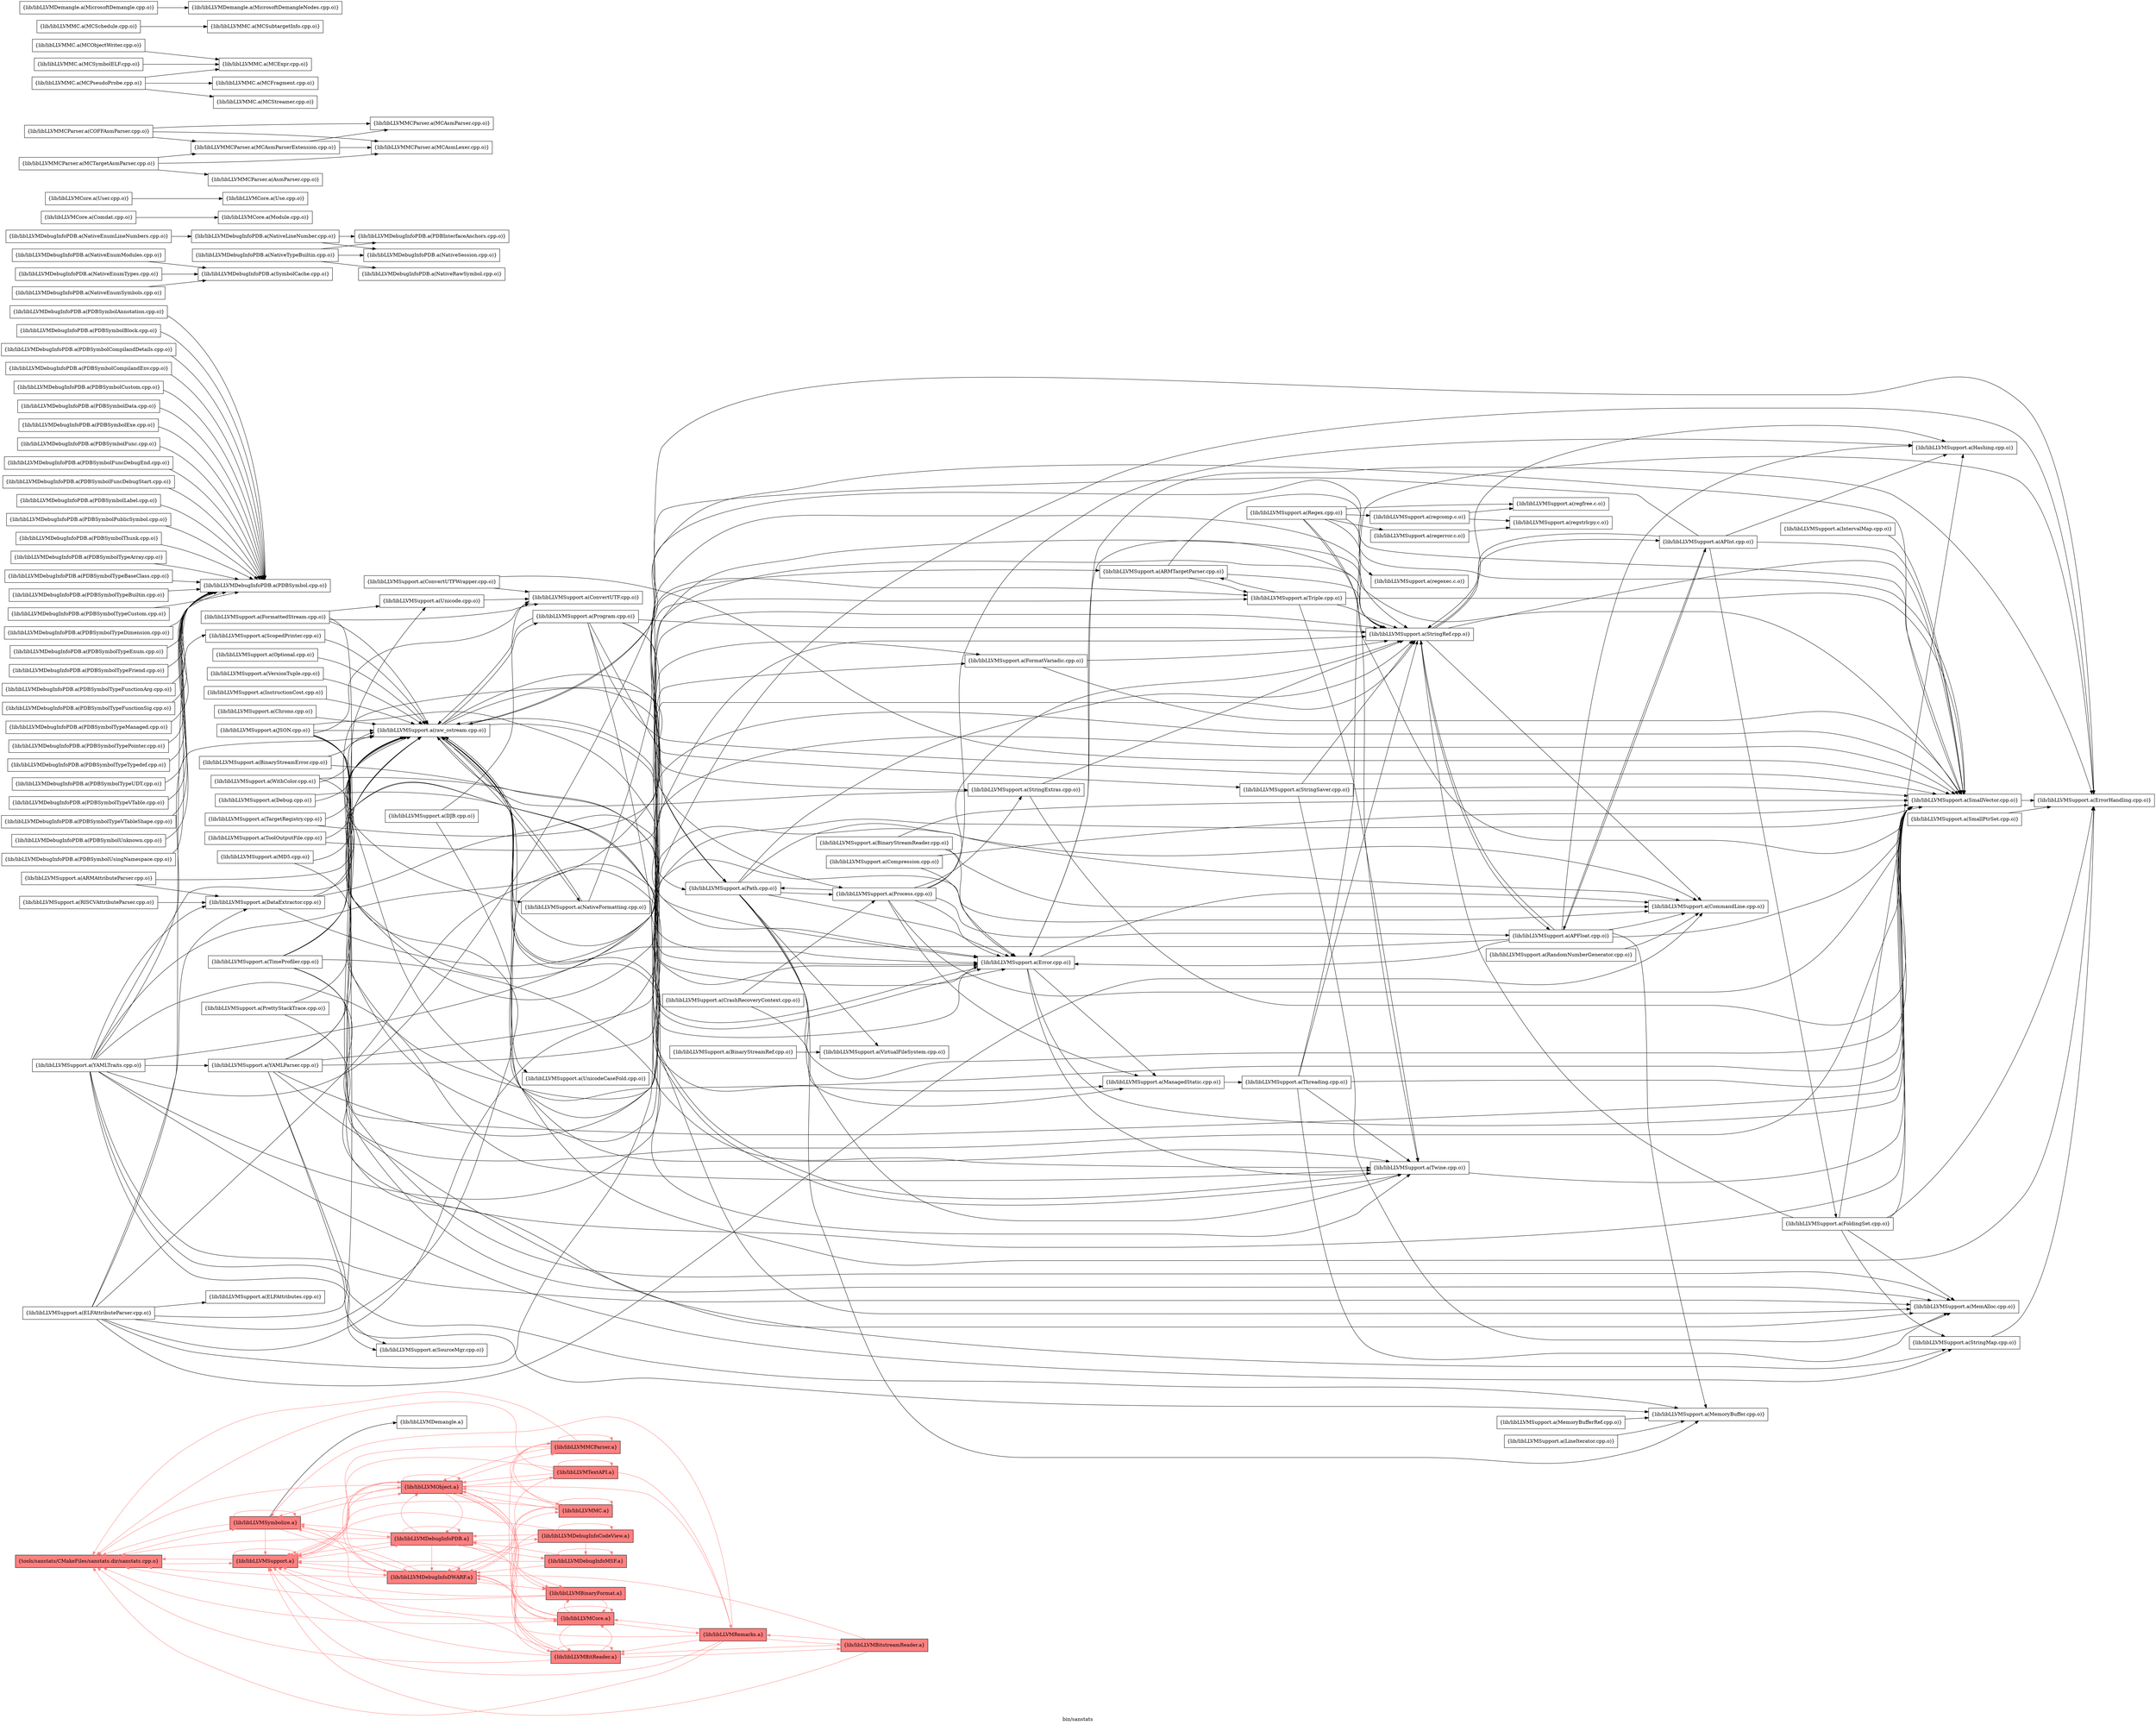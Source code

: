 digraph "bin/sanstats" {
	label="bin/sanstats";
	rankdir="LR"
	{ rank=same; Node0x55cd083f93f8;  }
	{ rank=same; Node0x55cd083f9f88; Node0x55cd083f7c38;  }
	{ rank=same; Node0x55cd083f82c8; Node0x55cd083f8818; Node0x55cd083fbab8; Node0x55cd083f2c38;  }
	{ rank=same; Node0x55cd083f4588; Node0x55cd083fb018; Node0x55cd083fb4c8; Node0x55cd083f8cc8; Node0x55cd083fc008; Node0x55cd083fc558; Node0x55cd083faac8; Node0x55cd083f4038;  }

	Node0x55cd083f93f8 [shape=record,shape=box,style=filled,fillcolor="1.000000 0.5 1",group=1,label="{tools/sanstats/CMakeFiles/sanstats.dir/sanstats.cpp.o}"];
	Node0x55cd083f93f8 -> Node0x55cd083f9f88[color="1.000000 0.5 1"];
	Node0x55cd083f93f8 -> Node0x55cd083f7c38[color="1.000000 0.5 1"];
	Node0x55cd083f9f88 [shape=record,shape=box,style=filled,fillcolor="1.000000 0.5 1",group=1,label="{lib/libLLVMSupport.a}"];
	Node0x55cd083f9f88 -> Node0x55cd083f93f8[color="1.000000 0.5 1"];
	Node0x55cd083f9f88 -> Node0x55cd083f9f88[color="1.000000 0.5 1"];
	Node0x55cd083f9f88 -> Node0x55cd083f82c8[color="1.000000 0.5 1"];
	Node0x55cd083f9f88 -> Node0x55cd083f8818[color="1.000000 0.5 1"];
	Node0x55cd083f9f88 -> Node0x55cd083fbab8[color="1.000000 0.5 1"];
	Node0x55cd083f7c38 [shape=record,shape=box,style=filled,fillcolor="1.000000 0.5 1",group=1,label="{lib/libLLVMSymbolize.a}"];
	Node0x55cd083f7c38 -> Node0x55cd083f93f8[color="1.000000 0.5 1"];
	Node0x55cd083f7c38 -> Node0x55cd083f9f88[color="1.000000 0.5 1"];
	Node0x55cd083f7c38 -> Node0x55cd083f7c38[color="1.000000 0.5 1"];
	Node0x55cd083f7c38 -> Node0x55cd083f82c8[color="1.000000 0.5 1"];
	Node0x55cd083f7c38 -> Node0x55cd083fbab8[color="1.000000 0.5 1"];
	Node0x55cd083f7c38 -> Node0x55cd083f8818[color="1.000000 0.5 1"];
	Node0x55cd083f7c38 -> Node0x55cd083f2c38;
	Node0x55cd083fc198 [shape=record,shape=box,group=0,label="{lib/libLLVMSupport.a(ConvertUTFWrapper.cpp.o)}"];
	Node0x55cd083fc198 -> Node0x55cd083fbf18;
	Node0x55cd083fc198 -> Node0x55cd083f9038;
	Node0x55cd083fbf18 [shape=record,shape=box,group=0,label="{lib/libLLVMSupport.a(ConvertUTF.cpp.o)}"];
	Node0x55cd083f9038 [shape=record,shape=box,group=0,label="{lib/libLLVMSupport.a(SmallVector.cpp.o)}"];
	Node0x55cd083f9038 -> Node0x55cd083f8ea8;
	Node0x55cd083f3d18 [shape=record,shape=box,group=0,label="{lib/libLLVMSupport.a(Error.cpp.o)}"];
	Node0x55cd083f3d18 -> Node0x55cd083fa618;
	Node0x55cd083f3d18 -> Node0x55cd083f8ea8;
	Node0x55cd083f3d18 -> Node0x55cd083f80e8;
	Node0x55cd083f3d18 -> Node0x55cd083f9038;
	Node0x55cd083f3d18 -> Node0x55cd083f46c8;
	Node0x55cd083f3d18 -> Node0x55cd083f7648;
	Node0x55cd083fa618 [shape=record,shape=box,group=0,label="{lib/libLLVMSupport.a(CommandLine.cpp.o)}"];
	Node0x55cd083f8ea8 [shape=record,shape=box,group=0,label="{lib/libLLVMSupport.a(ErrorHandling.cpp.o)}"];
	Node0x55cd083f80e8 [shape=record,shape=box,group=0,label="{lib/libLLVMSupport.a(ManagedStatic.cpp.o)}"];
	Node0x55cd083f80e8 -> Node0x55cd083fb3d8;
	Node0x55cd083f46c8 [shape=record,shape=box,group=0,label="{lib/libLLVMSupport.a(raw_ostream.cpp.o)}"];
	Node0x55cd083f46c8 -> Node0x55cd083fa618;
	Node0x55cd083f46c8 -> Node0x55cd083f3d18;
	Node0x55cd083f46c8 -> Node0x55cd083f8ea8;
	Node0x55cd083f46c8 -> Node0x55cd083f9038;
	Node0x55cd083f46c8 -> Node0x55cd083f3ef8;
	Node0x55cd083f46c8 -> Node0x55cd083f4b78;
	Node0x55cd083f46c8 -> Node0x55cd083f3db8;
	Node0x55cd083f46c8 -> Node0x55cd083fc5a8;
	Node0x55cd083f46c8 -> Node0x55cd083fb428;
	Node0x55cd083f46c8 -> Node0x55cd083f7648;
	Node0x55cd083f7648 [shape=record,shape=box,group=0,label="{lib/libLLVMSupport.a(Twine.cpp.o)}"];
	Node0x55cd083f7648 -> Node0x55cd083f9038;
	Node0x55cd083f7648 -> Node0x55cd083f46c8;
	Node0x55cd083f87c8 [shape=record,shape=box,group=0,label="{lib/libLLVMSupport.a(Debug.cpp.o)}"];
	Node0x55cd083f87c8 -> Node0x55cd083f80e8;
	Node0x55cd083f87c8 -> Node0x55cd083f46c8;
	Node0x55cd083fb3d8 [shape=record,shape=box,group=0,label="{lib/libLLVMSupport.a(Threading.cpp.o)}"];
	Node0x55cd083fb3d8 -> Node0x55cd083f8ea8;
	Node0x55cd083fb3d8 -> Node0x55cd083f7b48;
	Node0x55cd083fb3d8 -> Node0x55cd083f9038;
	Node0x55cd083fb3d8 -> Node0x55cd083fa528;
	Node0x55cd083fb3d8 -> Node0x55cd083f7648;
	Node0x55cd083f89f8 [shape=record,shape=box,group=0,label="{lib/libLLVMSupport.a(SmallPtrSet.cpp.o)}"];
	Node0x55cd083f89f8 -> Node0x55cd083f8ea8;
	Node0x55cd083f9768 [shape=record,shape=box,group=0,label="{lib/libLLVMSupport.a(StringMap.cpp.o)}"];
	Node0x55cd083f9768 -> Node0x55cd083f8ea8;
	Node0x55cd083f9fd8 [shape=record,shape=box,group=0,label="{lib/libLLVMSupport.a(StringSaver.cpp.o)}"];
	Node0x55cd083f9fd8 -> Node0x55cd083f7b48;
	Node0x55cd083f9fd8 -> Node0x55cd083f9038;
	Node0x55cd083f9fd8 -> Node0x55cd083fa528;
	Node0x55cd083f7b48 [shape=record,shape=box,group=0,label="{lib/libLLVMSupport.a(MemAlloc.cpp.o)}"];
	Node0x55cd083fa528 [shape=record,shape=box,group=0,label="{lib/libLLVMSupport.a(StringRef.cpp.o)}"];
	Node0x55cd083fa528 -> Node0x55cd083fa618;
	Node0x55cd083fa528 -> Node0x55cd083f3d18;
	Node0x55cd083fa528 -> Node0x55cd083f9038;
	Node0x55cd083fa528 -> Node0x55cd083fae88;
	Node0x55cd083fa528 -> Node0x55cd083f4998;
	Node0x55cd083fa528 -> Node0x55cd083f3a98;
	Node0x55cd083fae88 [shape=record,shape=box,group=0,label="{lib/libLLVMSupport.a(APFloat.cpp.o)}"];
	Node0x55cd083fae88 -> Node0x55cd083fa618;
	Node0x55cd083fae88 -> Node0x55cd083f3d18;
	Node0x55cd083fae88 -> Node0x55cd083f8278;
	Node0x55cd083fae88 -> Node0x55cd083f9038;
	Node0x55cd083fae88 -> Node0x55cd083fa528;
	Node0x55cd083fae88 -> Node0x55cd083f46c8;
	Node0x55cd083fae88 -> Node0x55cd083f4998;
	Node0x55cd083fae88 -> Node0x55cd083f3a98;
	Node0x55cd083f4998 [shape=record,shape=box,group=0,label="{lib/libLLVMSupport.a(APInt.cpp.o)}"];
	Node0x55cd083f4998 -> Node0x55cd083f9038;
	Node0x55cd083f4998 -> Node0x55cd083fa528;
	Node0x55cd083f4998 -> Node0x55cd083fae88;
	Node0x55cd083f4998 -> Node0x55cd083f46c8;
	Node0x55cd083f4998 -> Node0x55cd083f4218;
	Node0x55cd083f4998 -> Node0x55cd083f3a98;
	Node0x55cd083f3a98 [shape=record,shape=box,group=0,label="{lib/libLLVMSupport.a(Hashing.cpp.o)}"];
	Node0x55cd083f8278 [shape=record,shape=box,group=0,label="{lib/libLLVMSupport.a(MemoryBuffer.cpp.o)}"];
	Node0x55cd083f4218 [shape=record,shape=box,group=0,label="{lib/libLLVMSupport.a(FoldingSet.cpp.o)}"];
	Node0x55cd083f4218 -> Node0x55cd083f8ea8;
	Node0x55cd083f4218 -> Node0x55cd083f7b48;
	Node0x55cd083f4218 -> Node0x55cd083f9038;
	Node0x55cd083f4218 -> Node0x55cd083f9768;
	Node0x55cd083f4218 -> Node0x55cd083fa528;
	Node0x55cd083f4218 -> Node0x55cd083f3a98;
	Node0x55cd083f3318 [shape=record,shape=box,group=0,label="{lib/libLLVMSupport.a(Triple.cpp.o)}"];
	Node0x55cd083f3318 -> Node0x55cd083f9038;
	Node0x55cd083f3318 -> Node0x55cd083fa528;
	Node0x55cd083f3318 -> Node0x55cd083f2e68;
	Node0x55cd083f3318 -> Node0x55cd083f7648;
	Node0x55cd083f2e68 [shape=record,shape=box,group=0,label="{lib/libLLVMSupport.a(ARMTargetParser.cpp.o)}"];
	Node0x55cd083f2e68 -> Node0x55cd083f9038;
	Node0x55cd083f2e68 -> Node0x55cd083fa528;
	Node0x55cd083f2e68 -> Node0x55cd083f3318;
	Node0x55cd083f60b8 [shape=record,shape=box,group=0,label="{lib/libLLVMSupport.a(WithColor.cpp.o)}"];
	Node0x55cd083f60b8 -> Node0x55cd083fa618;
	Node0x55cd083f60b8 -> Node0x55cd083f3d18;
	Node0x55cd083f60b8 -> Node0x55cd083f46c8;
	Node0x55cd083f5938 [shape=record,shape=box,group=0,label="{lib/libLLVMSupport.a(YAMLParser.cpp.o)}"];
	Node0x55cd083f5938 -> Node0x55cd083f8ea8;
	Node0x55cd083f5938 -> Node0x55cd083f7b48;
	Node0x55cd083f5938 -> Node0x55cd083f8278;
	Node0x55cd083f5938 -> Node0x55cd083f9038;
	Node0x55cd083f5938 -> Node0x55cd083fa528;
	Node0x55cd083f5938 -> Node0x55cd083f46c8;
	Node0x55cd083f5938 -> Node0x55cd083f66f8;
	Node0x55cd083f5938 -> Node0x55cd083fa2f8;
	Node0x55cd083f66f8 [shape=record,shape=box,group=0,label="{lib/libLLVMSupport.a(SourceMgr.cpp.o)}"];
	Node0x55cd083fa2f8 [shape=record,shape=box,group=0,label="{lib/libLLVMSupport.a(Unicode.cpp.o)}"];
	Node0x55cd083fa2f8 -> Node0x55cd083fbf18;
	Node0x55cd083f3ef8 [shape=record,shape=box,group=0,label="{lib/libLLVMSupport.a(NativeFormatting.cpp.o)}"];
	Node0x55cd083f3ef8 -> Node0x55cd083f9038;
	Node0x55cd083f3ef8 -> Node0x55cd083f46c8;
	Node0x55cd083f4b78 [shape=record,shape=box,group=0,label="{lib/libLLVMSupport.a(FormatVariadic.cpp.o)}"];
	Node0x55cd083f4b78 -> Node0x55cd083f9038;
	Node0x55cd083f4b78 -> Node0x55cd083fa528;
	Node0x55cd083f3db8 [shape=record,shape=box,group=0,label="{lib/libLLVMSupport.a(Path.cpp.o)}"];
	Node0x55cd083f3db8 -> Node0x55cd083fa618;
	Node0x55cd083f3db8 -> Node0x55cd083f3d18;
	Node0x55cd083f3db8 -> Node0x55cd083f8278;
	Node0x55cd083f3db8 -> Node0x55cd083f9038;
	Node0x55cd083f3db8 -> Node0x55cd083fa528;
	Node0x55cd083f3db8 -> Node0x55cd083fc5a8;
	Node0x55cd083f3db8 -> Node0x55cd083f7648;
	Node0x55cd083f3db8 -> Node0x55cd083f6e28;
	Node0x55cd083fc5a8 [shape=record,shape=box,group=0,label="{lib/libLLVMSupport.a(Process.cpp.o)}"];
	Node0x55cd083fc5a8 -> Node0x55cd083f3d18;
	Node0x55cd083fc5a8 -> Node0x55cd083f80e8;
	Node0x55cd083fc5a8 -> Node0x55cd083f9038;
	Node0x55cd083fc5a8 -> Node0x55cd083fa528;
	Node0x55cd083fc5a8 -> Node0x55cd083fae88;
	Node0x55cd083fc5a8 -> Node0x55cd083f3db8;
	Node0x55cd083fc5a8 -> Node0x55cd083fc058;
	Node0x55cd083fc5a8 -> Node0x55cd083f3a98;
	Node0x55cd083fb428 [shape=record,shape=box,group=0,label="{lib/libLLVMSupport.a(Program.cpp.o)}"];
	Node0x55cd083fb428 -> Node0x55cd083f7b48;
	Node0x55cd083fb428 -> Node0x55cd083f9038;
	Node0x55cd083fb428 -> Node0x55cd083f9fd8;
	Node0x55cd083fb428 -> Node0x55cd083fa528;
	Node0x55cd083fb428 -> Node0x55cd083f46c8;
	Node0x55cd083fb428 -> Node0x55cd083f3db8;
	Node0x55cd083fb428 -> Node0x55cd083fc058;
	Node0x55cd083f6e28 [shape=record,shape=box,group=0,label="{lib/libLLVMSupport.a(VirtualFileSystem.cpp.o)}"];
	Node0x55cd083f3688 [shape=record,shape=box,group=0,label="{lib/libLLVMSupport.a(MD5.cpp.o)}"];
	Node0x55cd083f3688 -> Node0x55cd083f9038;
	Node0x55cd083f3688 -> Node0x55cd083f46c8;
	Node0x55cd083fc058 [shape=record,shape=box,group=0,label="{lib/libLLVMSupport.a(StringExtras.cpp.o)}"];
	Node0x55cd083fc058 -> Node0x55cd083f9038;
	Node0x55cd083fc058 -> Node0x55cd083fa528;
	Node0x55cd083fc058 -> Node0x55cd083f46c8;
	Node0x55cd083fb888 [shape=record,shape=box,group=0,label="{lib/libLLVMSupport.a(CrashRecoveryContext.cpp.o)}"];
	Node0x55cd083fb888 -> Node0x55cd083f80e8;
	Node0x55cd083fb888 -> Node0x55cd083fc5a8;
	Node0x55cd083f82c8 [shape=record,shape=box,style=filled,fillcolor="1.000000 0.5 1",group=1,label="{lib/libLLVMDebugInfoDWARF.a}"];
	Node0x55cd083f82c8 -> Node0x55cd083f9f88[color="1.000000 0.5 1"];
	Node0x55cd083f82c8 -> Node0x55cd083f7c38[color="1.000000 0.5 1"];
	Node0x55cd083f82c8 -> Node0x55cd083f82c8[color="1.000000 0.5 1"];
	Node0x55cd083f82c8 -> Node0x55cd083fbab8[color="1.000000 0.5 1"];
	Node0x55cd083f82c8 -> Node0x55cd083f4588[color="1.000000 0.5 1"];
	Node0x55cd083f82c8 -> Node0x55cd083f93f8[color="1.000000 0.5 1"];
	Node0x55cd083f82c8 -> Node0x55cd083fb018[color="1.000000 0.5 1"];
	Node0x55cd083fbab8 [shape=record,shape=box,style=filled,fillcolor="1.000000 0.5 1",group=1,label="{lib/libLLVMObject.a}"];
	Node0x55cd083fbab8 -> Node0x55cd083f93f8[color="1.000000 0.5 1"];
	Node0x55cd083fbab8 -> Node0x55cd083f9f88[color="1.000000 0.5 1"];
	Node0x55cd083fbab8 -> Node0x55cd083fbab8[color="1.000000 0.5 1"];
	Node0x55cd083fbab8 -> Node0x55cd083f4588[color="1.000000 0.5 1"];
	Node0x55cd083fbab8 -> Node0x55cd083f7c38[color="1.000000 0.5 1"];
	Node0x55cd083fbab8 -> Node0x55cd083f8818[color="1.000000 0.5 1"];
	Node0x55cd083fbab8 -> Node0x55cd083f82c8[color="1.000000 0.5 1"];
	Node0x55cd083fbab8 -> Node0x55cd083fb018[color="1.000000 0.5 1"];
	Node0x55cd083fbab8 -> Node0x55cd083fc008[color="1.000000 0.5 1"];
	Node0x55cd083fbab8 -> Node0x55cd083fc558[color="1.000000 0.5 1"];
	Node0x55cd083fbab8 -> Node0x55cd083faac8[color="1.000000 0.5 1"];
	Node0x55cd083fbab8 -> Node0x55cd083f4038[color="1.000000 0.5 1"];
	Node0x55cd083f8818 [shape=record,shape=box,style=filled,fillcolor="1.000000 0.5 1",group=1,label="{lib/libLLVMDebugInfoPDB.a}"];
	Node0x55cd083f8818 -> Node0x55cd083f9f88[color="1.000000 0.5 1"];
	Node0x55cd083f8818 -> Node0x55cd083f8818[color="1.000000 0.5 1"];
	Node0x55cd083f8818 -> Node0x55cd083fbab8[color="1.000000 0.5 1"];
	Node0x55cd083f8818 -> Node0x55cd083f93f8[color="1.000000 0.5 1"];
	Node0x55cd083f8818 -> Node0x55cd083f7c38[color="1.000000 0.5 1"];
	Node0x55cd083f8818 -> Node0x55cd083f4588[color="1.000000 0.5 1"];
	Node0x55cd083f8818 -> Node0x55cd083f82c8[color="1.000000 0.5 1"];
	Node0x55cd083f8818 -> Node0x55cd083fb4c8[color="1.000000 0.5 1"];
	Node0x55cd083f8818 -> Node0x55cd083f8cc8[color="1.000000 0.5 1"];
	Node0x55cd083f2c38 [shape=record,shape=box,group=0,label="{lib/libLLVMDemangle.a}"];
	Node0x55cd083fa2a8 [shape=record,shape=box,group=0,label="{lib/libLLVMSupport.a(DataExtractor.cpp.o)}"];
	Node0x55cd083fa2a8 -> Node0x55cd083f3d18;
	Node0x55cd083fa2a8 -> Node0x55cd083fa528;
	Node0x55cd083fa2a8 -> Node0x55cd083f46c8;
	Node0x55cd083f4588 [shape=record,shape=box,style=filled,fillcolor="1.000000 0.5 1",group=1,label="{lib/libLLVMBinaryFormat.a}"];
	Node0x55cd083f4588 -> Node0x55cd083fc558[color="1.000000 0.5 1"];
	Node0x55cd083f4588 -> Node0x55cd083f93f8[color="1.000000 0.5 1"];
	Node0x55cd083f4588 -> Node0x55cd083f9f88[color="1.000000 0.5 1"];
	Node0x55cd083f8c78 [shape=record,shape=box,group=0,label="{lib/libLLVMSupport.a(TargetRegistry.cpp.o)}"];
	Node0x55cd083f8c78 -> Node0x55cd083f46c8;
	Node0x55cd083f8c78 -> Node0x55cd083f3318;
	Node0x55cd083f7dc8 [shape=record,shape=box,group=0,label="{lib/libLLVMSupport.a(ScopedPrinter.cpp.o)}"];
	Node0x55cd083f7dc8 -> Node0x55cd083f46c8;
	Node0x55cd083f97b8 [shape=record,shape=box,group=0,label="{lib/libLLVMSupport.a(DJB.cpp.o)}"];
	Node0x55cd083f97b8 -> Node0x55cd083fbf18;
	Node0x55cd083f97b8 -> Node0x55cd083fb1f8;
	Node0x55cd083fb1f8 [shape=record,shape=box,group=0,label="{lib/libLLVMSupport.a(UnicodeCaseFold.cpp.o)}"];
	Node0x55cd083fb018 [shape=record,shape=box,style=filled,fillcolor="1.000000 0.5 1",group=1,label="{lib/libLLVMMC.a}"];
	Node0x55cd083fb018 -> Node0x55cd083f9f88[color="1.000000 0.5 1"];
	Node0x55cd083fb018 -> Node0x55cd083f82c8[color="1.000000 0.5 1"];
	Node0x55cd083fb018 -> Node0x55cd083fbab8[color="1.000000 0.5 1"];
	Node0x55cd083fb018 -> Node0x55cd083fb018[color="1.000000 0.5 1"];
	Node0x55cd083fb018 -> Node0x55cd083faac8[color="1.000000 0.5 1"];
	Node0x55cd083fb018 -> Node0x55cd083f4588[color="1.000000 0.5 1"];
	Node0x55cd083f9cb8 [shape=record,shape=box,group=0,label="{lib/libLLVMSupport.a(Optional.cpp.o)}"];
	Node0x55cd083f9cb8 -> Node0x55cd083f46c8;
	Node0x55cd083f3bd8 [shape=record,shape=box,group=0,label="{lib/libLLVMDebugInfoPDB.a(PDBSymbolAnnotation.cpp.o)}"];
	Node0x55cd083f3bd8 -> Node0x55cd083f6978;
	Node0x55cd083f6978 [shape=record,shape=box,group=0,label="{lib/libLLVMDebugInfoPDB.a(PDBSymbol.cpp.o)}"];
	Node0x55cd083f3908 [shape=record,shape=box,group=0,label="{lib/libLLVMDebugInfoPDB.a(PDBSymbolBlock.cpp.o)}"];
	Node0x55cd083f3908 -> Node0x55cd083f6978;
	Node0x55cd083f7a08 [shape=record,shape=box,group=0,label="{lib/libLLVMDebugInfoPDB.a(PDBSymbolCompilandDetails.cpp.o)}"];
	Node0x55cd083f7a08 -> Node0x55cd083f6978;
	Node0x55cd083f6ce8 [shape=record,shape=box,group=0,label="{lib/libLLVMDebugInfoPDB.a(PDBSymbolCompilandEnv.cpp.o)}"];
	Node0x55cd083f6ce8 -> Node0x55cd083f6978;
	Node0x55cd083f6ab8 [shape=record,shape=box,group=0,label="{lib/libLLVMDebugInfoPDB.a(PDBSymbolCustom.cpp.o)}"];
	Node0x55cd083f6ab8 -> Node0x55cd083f6978;
	Node0x55cd083f6478 [shape=record,shape=box,group=0,label="{lib/libLLVMDebugInfoPDB.a(PDBSymbolData.cpp.o)}"];
	Node0x55cd083f6478 -> Node0x55cd083f6978;
	Node0x55cd083f57f8 [shape=record,shape=box,group=0,label="{lib/libLLVMDebugInfoPDB.a(PDBSymbolExe.cpp.o)}"];
	Node0x55cd083f57f8 -> Node0x55cd083f6978;
	Node0x55cd083f55c8 [shape=record,shape=box,group=0,label="{lib/libLLVMDebugInfoPDB.a(PDBSymbolFunc.cpp.o)}"];
	Node0x55cd083f55c8 -> Node0x55cd083f6978;
	Node0x55cd083f9c68 [shape=record,shape=box,group=0,label="{lib/libLLVMDebugInfoPDB.a(PDBSymbolFuncDebugEnd.cpp.o)}"];
	Node0x55cd083f9c68 -> Node0x55cd083f6978;
	Node0x55cd083f9448 [shape=record,shape=box,group=0,label="{lib/libLLVMDebugInfoPDB.a(PDBSymbolFuncDebugStart.cpp.o)}"];
	Node0x55cd083f9448 -> Node0x55cd083f6978;
	Node0x55cd083f8138 [shape=record,shape=box,group=0,label="{lib/libLLVMDebugInfoPDB.a(PDBSymbolLabel.cpp.o)}"];
	Node0x55cd083f8138 -> Node0x55cd083f6978;
	Node0x55cd083f88b8 [shape=record,shape=box,group=0,label="{lib/libLLVMDebugInfoPDB.a(PDBSymbolPublicSymbol.cpp.o)}"];
	Node0x55cd083f88b8 -> Node0x55cd083f6978;
	Node0x55cd083f8ef8 [shape=record,shape=box,group=0,label="{lib/libLLVMDebugInfoPDB.a(PDBSymbolThunk.cpp.o)}"];
	Node0x55cd083f8ef8 -> Node0x55cd083f6978;
	Node0x55cd083f9628 [shape=record,shape=box,group=0,label="{lib/libLLVMDebugInfoPDB.a(PDBSymbolTypeArray.cpp.o)}"];
	Node0x55cd083f9628 -> Node0x55cd083f6978;
	Node0x55cd083f9e48 [shape=record,shape=box,group=0,label="{lib/libLLVMDebugInfoPDB.a(PDBSymbolTypeBaseClass.cpp.o)}"];
	Node0x55cd083f9e48 -> Node0x55cd083f6978;
	Node0x55cd083fa668 [shape=record,shape=box,group=0,label="{lib/libLLVMDebugInfoPDB.a(PDBSymbolTypeBuiltin.cpp.o)}"];
	Node0x55cd083fa668 -> Node0x55cd083f6978;
	Node0x55cd083fab18 [shape=record,shape=box,group=0,label="{lib/libLLVMDebugInfoPDB.a(PDBSymbolTypeCustom.cpp.o)}"];
	Node0x55cd083fab18 -> Node0x55cd083f6978;
	Node0x55cd083fb298 [shape=record,shape=box,group=0,label="{lib/libLLVMDebugInfoPDB.a(PDBSymbolTypeDimension.cpp.o)}"];
	Node0x55cd083fb298 -> Node0x55cd083f6978;
	Node0x55cd083fba18 [shape=record,shape=box,group=0,label="{lib/libLLVMDebugInfoPDB.a(PDBSymbolTypeEnum.cpp.o)}"];
	Node0x55cd083fba18 -> Node0x55cd083f6978;
	Node0x55cd083fc1e8 [shape=record,shape=box,group=0,label="{lib/libLLVMDebugInfoPDB.a(PDBSymbolTypeFriend.cpp.o)}"];
	Node0x55cd083fc1e8 -> Node0x55cd083f6978;
	Node0x55cd083fc968 [shape=record,shape=box,group=0,label="{lib/libLLVMDebugInfoPDB.a(PDBSymbolTypeFunctionArg.cpp.o)}"];
	Node0x55cd083fc968 -> Node0x55cd083f6978;
	Node0x55cd083f3868 [shape=record,shape=box,group=0,label="{lib/libLLVMDebugInfoPDB.a(PDBSymbolTypeFunctionSig.cpp.o)}"];
	Node0x55cd083f3868 -> Node0x55cd083f6978;
	Node0x55cd083f6c48 [shape=record,shape=box,group=0,label="{lib/libLLVMDebugInfoPDB.a(PDBSymbolTypeManaged.cpp.o)}"];
	Node0x55cd083f6c48 -> Node0x55cd083f6978;
	Node0x55cd083f7828 [shape=record,shape=box,group=0,label="{lib/libLLVMDebugInfoPDB.a(PDBSymbolTypePointer.cpp.o)}"];
	Node0x55cd083f7828 -> Node0x55cd083f6978;
	Node0x55cd083f70f8 [shape=record,shape=box,group=0,label="{lib/libLLVMDebugInfoPDB.a(PDBSymbolTypeTypedef.cpp.o)}"];
	Node0x55cd083f70f8 -> Node0x55cd083f6978;
	Node0x55cd083f56b8 [shape=record,shape=box,group=0,label="{lib/libLLVMDebugInfoPDB.a(PDBSymbolTypeUDT.cpp.o)}"];
	Node0x55cd083f56b8 -> Node0x55cd083f6978;
	Node0x55cd083f6338 [shape=record,shape=box,group=0,label="{lib/libLLVMDebugInfoPDB.a(PDBSymbolTypeVTable.cpp.o)}"];
	Node0x55cd083f6338 -> Node0x55cd083f6978;
	Node0x55cd083f98f8 [shape=record,shape=box,group=0,label="{lib/libLLVMDebugInfoPDB.a(PDBSymbolTypeVTableShape.cpp.o)}"];
	Node0x55cd083f98f8 -> Node0x55cd083f6978;
	Node0x55cd083fa028 [shape=record,shape=box,group=0,label="{lib/libLLVMDebugInfoPDB.a(PDBSymbolUnknown.cpp.o)}"];
	Node0x55cd083fa028 -> Node0x55cd083f6978;
	Node0x55cd083f9308 [shape=record,shape=box,group=0,label="{lib/libLLVMDebugInfoPDB.a(PDBSymbolUsingNamespace.cpp.o)}"];
	Node0x55cd083f9308 -> Node0x55cd083f6978;
	Node0x55cd083f8e58 [shape=record,shape=box,group=0,label="{lib/libLLVMSupport.a(BinaryStreamError.cpp.o)}"];
	Node0x55cd083f8e58 -> Node0x55cd083f3d18;
	Node0x55cd083f8e58 -> Node0x55cd083f46c8;
	Node0x55cd083fb4c8 [shape=record,shape=box,style=filled,fillcolor="1.000000 0.5 1",group=1,label="{lib/libLLVMDebugInfoCodeView.a}"];
	Node0x55cd083fb4c8 -> Node0x55cd083f9f88[color="1.000000 0.5 1"];
	Node0x55cd083fb4c8 -> Node0x55cd083f82c8[color="1.000000 0.5 1"];
	Node0x55cd083fb4c8 -> Node0x55cd083f8818[color="1.000000 0.5 1"];
	Node0x55cd083fb4c8 -> Node0x55cd083fb4c8[color="1.000000 0.5 1"];
	Node0x55cd083fb4c8 -> Node0x55cd083f8cc8[color="1.000000 0.5 1"];
	Node0x55cd083fb4c8 -> Node0x55cd083fc558[color="1.000000 0.5 1"];
	Node0x55cd083f8638 [shape=record,shape=box,group=0,label="{lib/libLLVMSupport.a(BinaryStreamReader.cpp.o)}"];
	Node0x55cd083f8638 -> Node0x55cd083fa618;
	Node0x55cd083f8638 -> Node0x55cd083f3d18;
	Node0x55cd083f8638 -> Node0x55cd083f9038;
	Node0x55cd083f7eb8 [shape=record,shape=box,group=0,label="{lib/libLLVMSupport.a(BinaryStreamRef.cpp.o)}"];
	Node0x55cd083f7eb8 -> Node0x55cd083f6e28;
	Node0x55cd083f7698 [shape=record,shape=box,group=0,label="{lib/libLLVMDebugInfoPDB.a(NativeEnumModules.cpp.o)}"];
	Node0x55cd083f7698 -> Node0x55cd083fb248;
	Node0x55cd083fb248 [shape=record,shape=box,group=0,label="{lib/libLLVMDebugInfoPDB.a(SymbolCache.cpp.o)}"];
	Node0x55cd083f83b8 [shape=record,shape=box,group=0,label="{lib/libLLVMSupport.a(IntervalMap.cpp.o)}"];
	Node0x55cd083f83b8 -> Node0x55cd083f9038;
	Node0x55cd083f8cc8 [shape=record,shape=box,style=filled,fillcolor="1.000000 0.5 1",group=1,label="{lib/libLLVMDebugInfoMSF.a}"];
	Node0x55cd083f8cc8 -> Node0x55cd083f9f88[color="1.000000 0.5 1"];
	Node0x55cd083f8cc8 -> Node0x55cd083f82c8[color="1.000000 0.5 1"];
	Node0x55cd083f8cc8 -> Node0x55cd083f8818[color="1.000000 0.5 1"];
	Node0x55cd083f8cc8 -> Node0x55cd083f8cc8[color="1.000000 0.5 1"];
	Node0x55cd083f96c8 [shape=record,shape=box,group=0,label="{lib/libLLVMDebugInfoPDB.a(NativeLineNumber.cpp.o)}"];
	Node0x55cd083f96c8 -> Node0x55cd083f85e8;
	Node0x55cd083f96c8 -> Node0x55cd083fc5f8;
	Node0x55cd083f85e8 [shape=record,shape=box,group=0,label="{lib/libLLVMDebugInfoPDB.a(NativeSession.cpp.o)}"];
	Node0x55cd083fc5f8 [shape=record,shape=box,group=0,label="{lib/libLLVMDebugInfoPDB.a(PDBInterfaceAnchors.cpp.o)}"];
	Node0x55cd083f84a8 [shape=record,shape=box,group=0,label="{lib/libLLVMDebugInfoPDB.a(NativeEnumTypes.cpp.o)}"];
	Node0x55cd083f84a8 -> Node0x55cd083fb248;
	Node0x55cd083f7198 [shape=record,shape=box,group=0,label="{lib/libLLVMDebugInfoPDB.a(NativeTypeBuiltin.cpp.o)}"];
	Node0x55cd083f7198 -> Node0x55cd083f85e8;
	Node0x55cd083f7198 -> Node0x55cd083fc5f8;
	Node0x55cd083f7198 -> Node0x55cd083f5b18;
	Node0x55cd083f5b18 [shape=record,shape=box,group=0,label="{lib/libLLVMDebugInfoPDB.a(NativeRawSymbol.cpp.o)}"];
	Node0x55cd083fbb08 [shape=record,shape=box,group=0,label="{lib/libLLVMDebugInfoPDB.a(NativeEnumLineNumbers.cpp.o)}"];
	Node0x55cd083fbb08 -> Node0x55cd083f96c8;
	Node0x55cd083f34a8 [shape=record,shape=box,group=0,label="{lib/libLLVMDebugInfoPDB.a(NativeEnumSymbols.cpp.o)}"];
	Node0x55cd083f34a8 -> Node0x55cd083fb248;
	Node0x55cd083f84f8 [shape=record,shape=box,group=0,label="{lib/libLLVMSupport.a(Compression.cpp.o)}"];
	Node0x55cd083f84f8 -> Node0x55cd083f3d18;
	Node0x55cd083f84f8 -> Node0x55cd083f9038;
	Node0x55cd083fc008 [shape=record,shape=box,style=filled,fillcolor="1.000000 0.5 1",group=1,label="{lib/libLLVMBitReader.a}"];
	Node0x55cd083fc008 -> Node0x55cd083f93f8[color="1.000000 0.5 1"];
	Node0x55cd083fc008 -> Node0x55cd083f9f88[color="1.000000 0.5 1"];
	Node0x55cd083fc008 -> Node0x55cd083f7c38[color="1.000000 0.5 1"];
	Node0x55cd083fc008 -> Node0x55cd083fbab8[color="1.000000 0.5 1"];
	Node0x55cd083fc008 -> Node0x55cd083f82c8[color="1.000000 0.5 1"];
	Node0x55cd083fc008 -> Node0x55cd083f8818[color="1.000000 0.5 1"];
	Node0x55cd083fc008 -> Node0x55cd083fc558[color="1.000000 0.5 1"];
	Node0x55cd083fc008 -> Node0x55cd083fc008[color="1.000000 0.5 1"];
	Node0x55cd083fc008 -> Node0x55cd083fa6b8[color="1.000000 0.5 1"];
	Node0x55cd083fc558 [shape=record,shape=box,style=filled,fillcolor="1.000000 0.5 1",group=1,label="{lib/libLLVMCore.a}"];
	Node0x55cd083fc558 -> Node0x55cd083f93f8[color="1.000000 0.5 1"];
	Node0x55cd083fc558 -> Node0x55cd083f9f88[color="1.000000 0.5 1"];
	Node0x55cd083fc558 -> Node0x55cd083fc008[color="1.000000 0.5 1"];
	Node0x55cd083fc558 -> Node0x55cd083fc558[color="1.000000 0.5 1"];
	Node0x55cd083fc558 -> Node0x55cd083f82c8[color="1.000000 0.5 1"];
	Node0x55cd083fc558 -> Node0x55cd083f4588[color="1.000000 0.5 1"];
	Node0x55cd083fc558 -> Node0x55cd083fbab8[color="1.000000 0.5 1"];
	Node0x55cd083fc558 -> Node0x55cd083fca58[color="1.000000 0.5 1"];
	Node0x55cd083faac8 [shape=record,shape=box,style=filled,fillcolor="1.000000 0.5 1",group=1,label="{lib/libLLVMMCParser.a}"];
	Node0x55cd083faac8 -> Node0x55cd083f93f8[color="1.000000 0.5 1"];
	Node0x55cd083faac8 -> Node0x55cd083f9f88[color="1.000000 0.5 1"];
	Node0x55cd083faac8 -> Node0x55cd083fbab8[color="1.000000 0.5 1"];
	Node0x55cd083faac8 -> Node0x55cd083faac8[color="1.000000 0.5 1"];
	Node0x55cd083faac8 -> Node0x55cd083fb018[color="1.000000 0.5 1"];
	Node0x55cd083faac8 -> Node0x55cd083fc558[color="1.000000 0.5 1"];
	Node0x55cd083f5668 [shape=record,shape=box,group=0,label="{lib/libLLVMSupport.a(ARMAttributeParser.cpp.o)}"];
	Node0x55cd083f5668 -> Node0x55cd083f46c8;
	Node0x55cd083f5668 -> Node0x55cd083fa2a8;
	Node0x55cd083f4e48 [shape=record,shape=box,group=0,label="{lib/libLLVMSupport.a(ELFAttributeParser.cpp.o)}"];
	Node0x55cd083f4e48 -> Node0x55cd083fa618;
	Node0x55cd083f4e48 -> Node0x55cd083f3d18;
	Node0x55cd083f4e48 -> Node0x55cd083f9038;
	Node0x55cd083f4e48 -> Node0x55cd083fa528;
	Node0x55cd083f4e48 -> Node0x55cd083f46c8;
	Node0x55cd083f4e48 -> Node0x55cd083f7648;
	Node0x55cd083f4e48 -> Node0x55cd083fa2a8;
	Node0x55cd083f4e48 -> Node0x55cd083f7dc8;
	Node0x55cd083f4e48 -> Node0x55cd083f4628;
	Node0x55cd083f4628 [shape=record,shape=box,group=0,label="{lib/libLLVMSupport.a(ELFAttributes.cpp.o)}"];
	Node0x55cd083f38b8 [shape=record,shape=box,group=0,label="{lib/libLLVMSupport.a(RISCVAttributeParser.cpp.o)}"];
	Node0x55cd083f38b8 -> Node0x55cd083fa2a8;
	Node0x55cd083f4038 [shape=record,shape=box,style=filled,fillcolor="1.000000 0.5 1",group=1,label="{lib/libLLVMTextAPI.a}"];
	Node0x55cd083f4038 -> Node0x55cd083f9f88[color="1.000000 0.5 1"];
	Node0x55cd083f4038 -> Node0x55cd083f4038[color="1.000000 0.5 1"];
	Node0x55cd083f4038 -> Node0x55cd083f93f8[color="1.000000 0.5 1"];
	Node0x55cd083f4038 -> Node0x55cd083fbab8[color="1.000000 0.5 1"];
	Node0x55cd083f4038 -> Node0x55cd083fca58[color="1.000000 0.5 1"];
	Node0x55cd083f4038 -> Node0x55cd083f82c8[color="1.000000 0.5 1"];
	Node0x55cd083fa6b8 [shape=record,shape=box,style=filled,fillcolor="1.000000 0.5 1",group=1,label="{lib/libLLVMBitstreamReader.a}"];
	Node0x55cd083fa6b8 -> Node0x55cd083f9f88[color="1.000000 0.5 1"];
	Node0x55cd083fa6b8 -> Node0x55cd083f82c8[color="1.000000 0.5 1"];
	Node0x55cd083fa6b8 -> Node0x55cd083fc008[color="1.000000 0.5 1"];
	Node0x55cd083fa6b8 -> Node0x55cd083fca58[color="1.000000 0.5 1"];
	Node0x55cd083f6c98 [shape=record,shape=box,group=0,label="{lib/libLLVMSupport.a(MemoryBufferRef.cpp.o)}"];
	Node0x55cd083f6c98 -> Node0x55cd083f8278;
	Node0x55cd083f9948 [shape=record,shape=box,group=0,label="{lib/libLLVMSupport.a(FormattedStream.cpp.o)}"];
	Node0x55cd083f9948 -> Node0x55cd083fbf18;
	Node0x55cd083f9948 -> Node0x55cd083f9038;
	Node0x55cd083f9948 -> Node0x55cd083f46c8;
	Node0x55cd083f9948 -> Node0x55cd083fa2f8;
	Node0x55cd083fbce8 [shape=record,shape=box,group=0,label="{lib/libLLVMSupport.a(Regex.cpp.o)}"];
	Node0x55cd083fbce8 -> Node0x55cd083f9038;
	Node0x55cd083fbce8 -> Node0x55cd083fa528;
	Node0x55cd083fbce8 -> Node0x55cd083f7648;
	Node0x55cd083fbce8 -> Node0x55cd083fca08;
	Node0x55cd083fbce8 -> Node0x55cd083f7f58;
	Node0x55cd083fbce8 -> Node0x55cd083f8bd8;
	Node0x55cd083fbce8 -> Node0x55cd083f9858;
	Node0x55cd083fca08 [shape=record,shape=box,group=0,label="{lib/libLLVMSupport.a(regcomp.c.o)}"];
	Node0x55cd083fca08 -> Node0x55cd083fc2d8;
	Node0x55cd083fca08 -> Node0x55cd083f7f58;
	Node0x55cd083f7f58 [shape=record,shape=box,group=0,label="{lib/libLLVMSupport.a(regfree.c.o)}"];
	Node0x55cd083f8bd8 [shape=record,shape=box,group=0,label="{lib/libLLVMSupport.a(regerror.c.o)}"];
	Node0x55cd083f8bd8 -> Node0x55cd083fc2d8;
	Node0x55cd083f9858 [shape=record,shape=box,group=0,label="{lib/libLLVMSupport.a(regexec.c.o)}"];
	Node0x55cd083fc2d8 [shape=record,shape=box,group=0,label="{lib/libLLVMSupport.a(regstrlcpy.c.o)}"];
	Node0x55cd083f9da8 [shape=record,shape=box,group=0,label="{lib/libLLVMCore.a(Comdat.cpp.o)}"];
	Node0x55cd083f9da8 -> Node0x55cd083fb478;
	Node0x55cd083fb478 [shape=record,shape=box,group=0,label="{lib/libLLVMCore.a(Module.cpp.o)}"];
	Node0x55cd083f8e08 [shape=record,shape=box,group=0,label="{lib/libLLVMSupport.a(InstructionCost.cpp.o)}"];
	Node0x55cd083f8e08 -> Node0x55cd083f46c8;
	Node0x55cd083fca58 [shape=record,shape=box,style=filled,fillcolor="1.000000 0.5 1",group=1,label="{lib/libLLVMRemarks.a}"];
	Node0x55cd083fca58 -> Node0x55cd083f9f88[color="1.000000 0.5 1"];
	Node0x55cd083fca58 -> Node0x55cd083f82c8[color="1.000000 0.5 1"];
	Node0x55cd083fca58 -> Node0x55cd083fc008[color="1.000000 0.5 1"];
	Node0x55cd083fca58 -> Node0x55cd083f7c38[color="1.000000 0.5 1"];
	Node0x55cd083fca58 -> Node0x55cd083fc558[color="1.000000 0.5 1"];
	Node0x55cd083fca58 -> Node0x55cd083f93f8[color="1.000000 0.5 1"];
	Node0x55cd083fca58 -> Node0x55cd083fbab8[color="1.000000 0.5 1"];
	Node0x55cd083fca58 -> Node0x55cd083fa6b8[color="1.000000 0.5 1"];
	Node0x55cd083f2fa8 [shape=record,shape=box,group=0,label="{lib/libLLVMSupport.a(ToolOutputFile.cpp.o)}"];
	Node0x55cd083f2fa8 -> Node0x55cd083f46c8;
	Node0x55cd083f2fa8 -> Node0x55cd083f3318;
	Node0x55cd083faca8 [shape=record,shape=box,group=0,label="{lib/libLLVMSupport.a(RandomNumberGenerator.cpp.o)}"];
	Node0x55cd083faca8 -> Node0x55cd083fa618;
	Node0x55cd083f7d28 [shape=record,shape=box,group=0,label="{lib/libLLVMCore.a(User.cpp.o)}"];
	Node0x55cd083f7d28 -> Node0x55cd083f9998;
	Node0x55cd083f9998 [shape=record,shape=box,group=0,label="{lib/libLLVMCore.a(Use.cpp.o)}"];
	Node0x55cd083f7a58 [shape=record,shape=box,group=0,label="{lib/libLLVMSupport.a(TimeProfiler.cpp.o)}"];
	Node0x55cd083f7a58 -> Node0x55cd083f3d18;
	Node0x55cd083f7a58 -> Node0x55cd083f7b48;
	Node0x55cd083f7a58 -> Node0x55cd083f9038;
	Node0x55cd083f7a58 -> Node0x55cd083f9768;
	Node0x55cd083f7a58 -> Node0x55cd083f46c8;
	Node0x55cd083f7a58 -> Node0x55cd083f3db8;
	Node0x55cd083f7a58 -> Node0x55cd083f7648;
	Node0x55cd083f6dd8 [shape=record,shape=box,group=0,label="{lib/libLLVMSupport.a(JSON.cpp.o)}"];
	Node0x55cd083f6dd8 -> Node0x55cd083fbf18;
	Node0x55cd083f6dd8 -> Node0x55cd083f3d18;
	Node0x55cd083f6dd8 -> Node0x55cd083f7b48;
	Node0x55cd083f6dd8 -> Node0x55cd083f9038;
	Node0x55cd083f6dd8 -> Node0x55cd083fa528;
	Node0x55cd083f6dd8 -> Node0x55cd083f46c8;
	Node0x55cd083f6dd8 -> Node0x55cd083f3ef8;
	Node0x55cd083f6dd8 -> Node0x55cd083f4b78;
	Node0x55cd083f6dd8 -> Node0x55cd083f7648;
	Node0x55cd083f54d8 [shape=record,shape=box,group=0,label="{lib/libLLVMSupport.a(PrettyStackTrace.cpp.o)}"];
	Node0x55cd083f54d8 -> Node0x55cd083f9038;
	Node0x55cd083f54d8 -> Node0x55cd083f46c8;
	Node0x55cd083f9a88 [shape=record,shape=box,group=0,label="{lib/libLLVMSupport.a(Chrono.cpp.o)}"];
	Node0x55cd083f9a88 -> Node0x55cd083f46c8;
	Node0x55cd083f62e8 [shape=record,shape=box,group=0,label="{lib/libLLVMSupport.a(YAMLTraits.cpp.o)}"];
	Node0x55cd083f62e8 -> Node0x55cd083f3d18;
	Node0x55cd083f62e8 -> Node0x55cd083f8ea8;
	Node0x55cd083f62e8 -> Node0x55cd083f7b48;
	Node0x55cd083f62e8 -> Node0x55cd083f8278;
	Node0x55cd083f62e8 -> Node0x55cd083f9038;
	Node0x55cd083f62e8 -> Node0x55cd083f9768;
	Node0x55cd083f62e8 -> Node0x55cd083fa528;
	Node0x55cd083f62e8 -> Node0x55cd083f46c8;
	Node0x55cd083f62e8 -> Node0x55cd083f2e68;
	Node0x55cd083f62e8 -> Node0x55cd083f7648;
	Node0x55cd083f62e8 -> Node0x55cd083f66f8;
	Node0x55cd083f62e8 -> Node0x55cd083f5938;
	Node0x55cd083f62e8 -> Node0x55cd083fa2a8;
	Node0x55cd083f5348 [shape=record,shape=box,group=0,label="{lib/libLLVMSupport.a(LineIterator.cpp.o)}"];
	Node0x55cd083f5348 -> Node0x55cd083f8278;
	Node0x55cd083f7328 [shape=record,shape=box,group=0,label="{lib/libLLVMSupport.a(VersionTuple.cpp.o)}"];
	Node0x55cd083f7328 -> Node0x55cd083f46c8;
	Node0x55cd083f8098 [shape=record,shape=box,group=0,label="{lib/libLLVMMCParser.a(COFFAsmParser.cpp.o)}"];
	Node0x55cd083f8098 -> Node0x55cd083f94e8;
	Node0x55cd083f8098 -> Node0x55cd083f92b8;
	Node0x55cd083f8098 -> Node0x55cd083f3f98;
	Node0x55cd083f94e8 [shape=record,shape=box,group=0,label="{lib/libLLVMMCParser.a(MCAsmLexer.cpp.o)}"];
	Node0x55cd083f92b8 [shape=record,shape=box,group=0,label="{lib/libLLVMMCParser.a(MCAsmParser.cpp.o)}"];
	Node0x55cd083f3f98 [shape=record,shape=box,group=0,label="{lib/libLLVMMCParser.a(MCAsmParserExtension.cpp.o)}"];
	Node0x55cd083f3f98 -> Node0x55cd083f94e8;
	Node0x55cd083f3f98 -> Node0x55cd083f92b8;
	Node0x55cd083f3d68 [shape=record,shape=box,group=0,label="{lib/libLLVMMCParser.a(MCTargetAsmParser.cpp.o)}"];
	Node0x55cd083f3d68 -> Node0x55cd083f6f18;
	Node0x55cd083f3d68 -> Node0x55cd083f94e8;
	Node0x55cd083f3d68 -> Node0x55cd083f3f98;
	Node0x55cd083f6f18 [shape=record,shape=box,group=0,label="{lib/libLLVMMCParser.a(AsmParser.cpp.o)}"];
	Node0x55cd083fb9c8 [shape=record,shape=box,group=0,label="{lib/libLLVMMC.a(MCObjectWriter.cpp.o)}"];
	Node0x55cd083fb9c8 -> Node0x55cd083f5e38;
	Node0x55cd083f5e38 [shape=record,shape=box,group=0,label="{lib/libLLVMMC.a(MCExpr.cpp.o)}"];
	Node0x55cd083fc9b8 [shape=record,shape=box,group=0,label="{lib/libLLVMMC.a(MCPseudoProbe.cpp.o)}"];
	Node0x55cd083fc9b8 -> Node0x55cd083f5e38;
	Node0x55cd083fc9b8 -> Node0x55cd083fa078;
	Node0x55cd083fc9b8 -> Node0x55cd083f6658;
	Node0x55cd083fa078 [shape=record,shape=box,group=0,label="{lib/libLLVMMC.a(MCFragment.cpp.o)}"];
	Node0x55cd083f6658 [shape=record,shape=box,group=0,label="{lib/libLLVMMC.a(MCStreamer.cpp.o)}"];
	Node0x55cd083f4268 [shape=record,shape=box,group=0,label="{lib/libLLVMMC.a(MCSchedule.cpp.o)}"];
	Node0x55cd083f4268 -> Node0x55cd083f49e8;
	Node0x55cd083f49e8 [shape=record,shape=box,group=0,label="{lib/libLLVMMC.a(MCSubtargetInfo.cpp.o)}"];
	Node0x55cd083f3cc8 [shape=record,shape=box,group=0,label="{lib/libLLVMMC.a(MCSymbolELF.cpp.o)}"];
	Node0x55cd083f3cc8 -> Node0x55cd083f5e38;
	Node0x55cd083f2aa8 [shape=record,shape=box,group=0,label="{lib/libLLVMDemangle.a(MicrosoftDemangle.cpp.o)}"];
	Node0x55cd083f2aa8 -> Node0x55cd083fa4d8;
	Node0x55cd083fa4d8 [shape=record,shape=box,group=0,label="{lib/libLLVMDemangle.a(MicrosoftDemangleNodes.cpp.o)}"];
}
